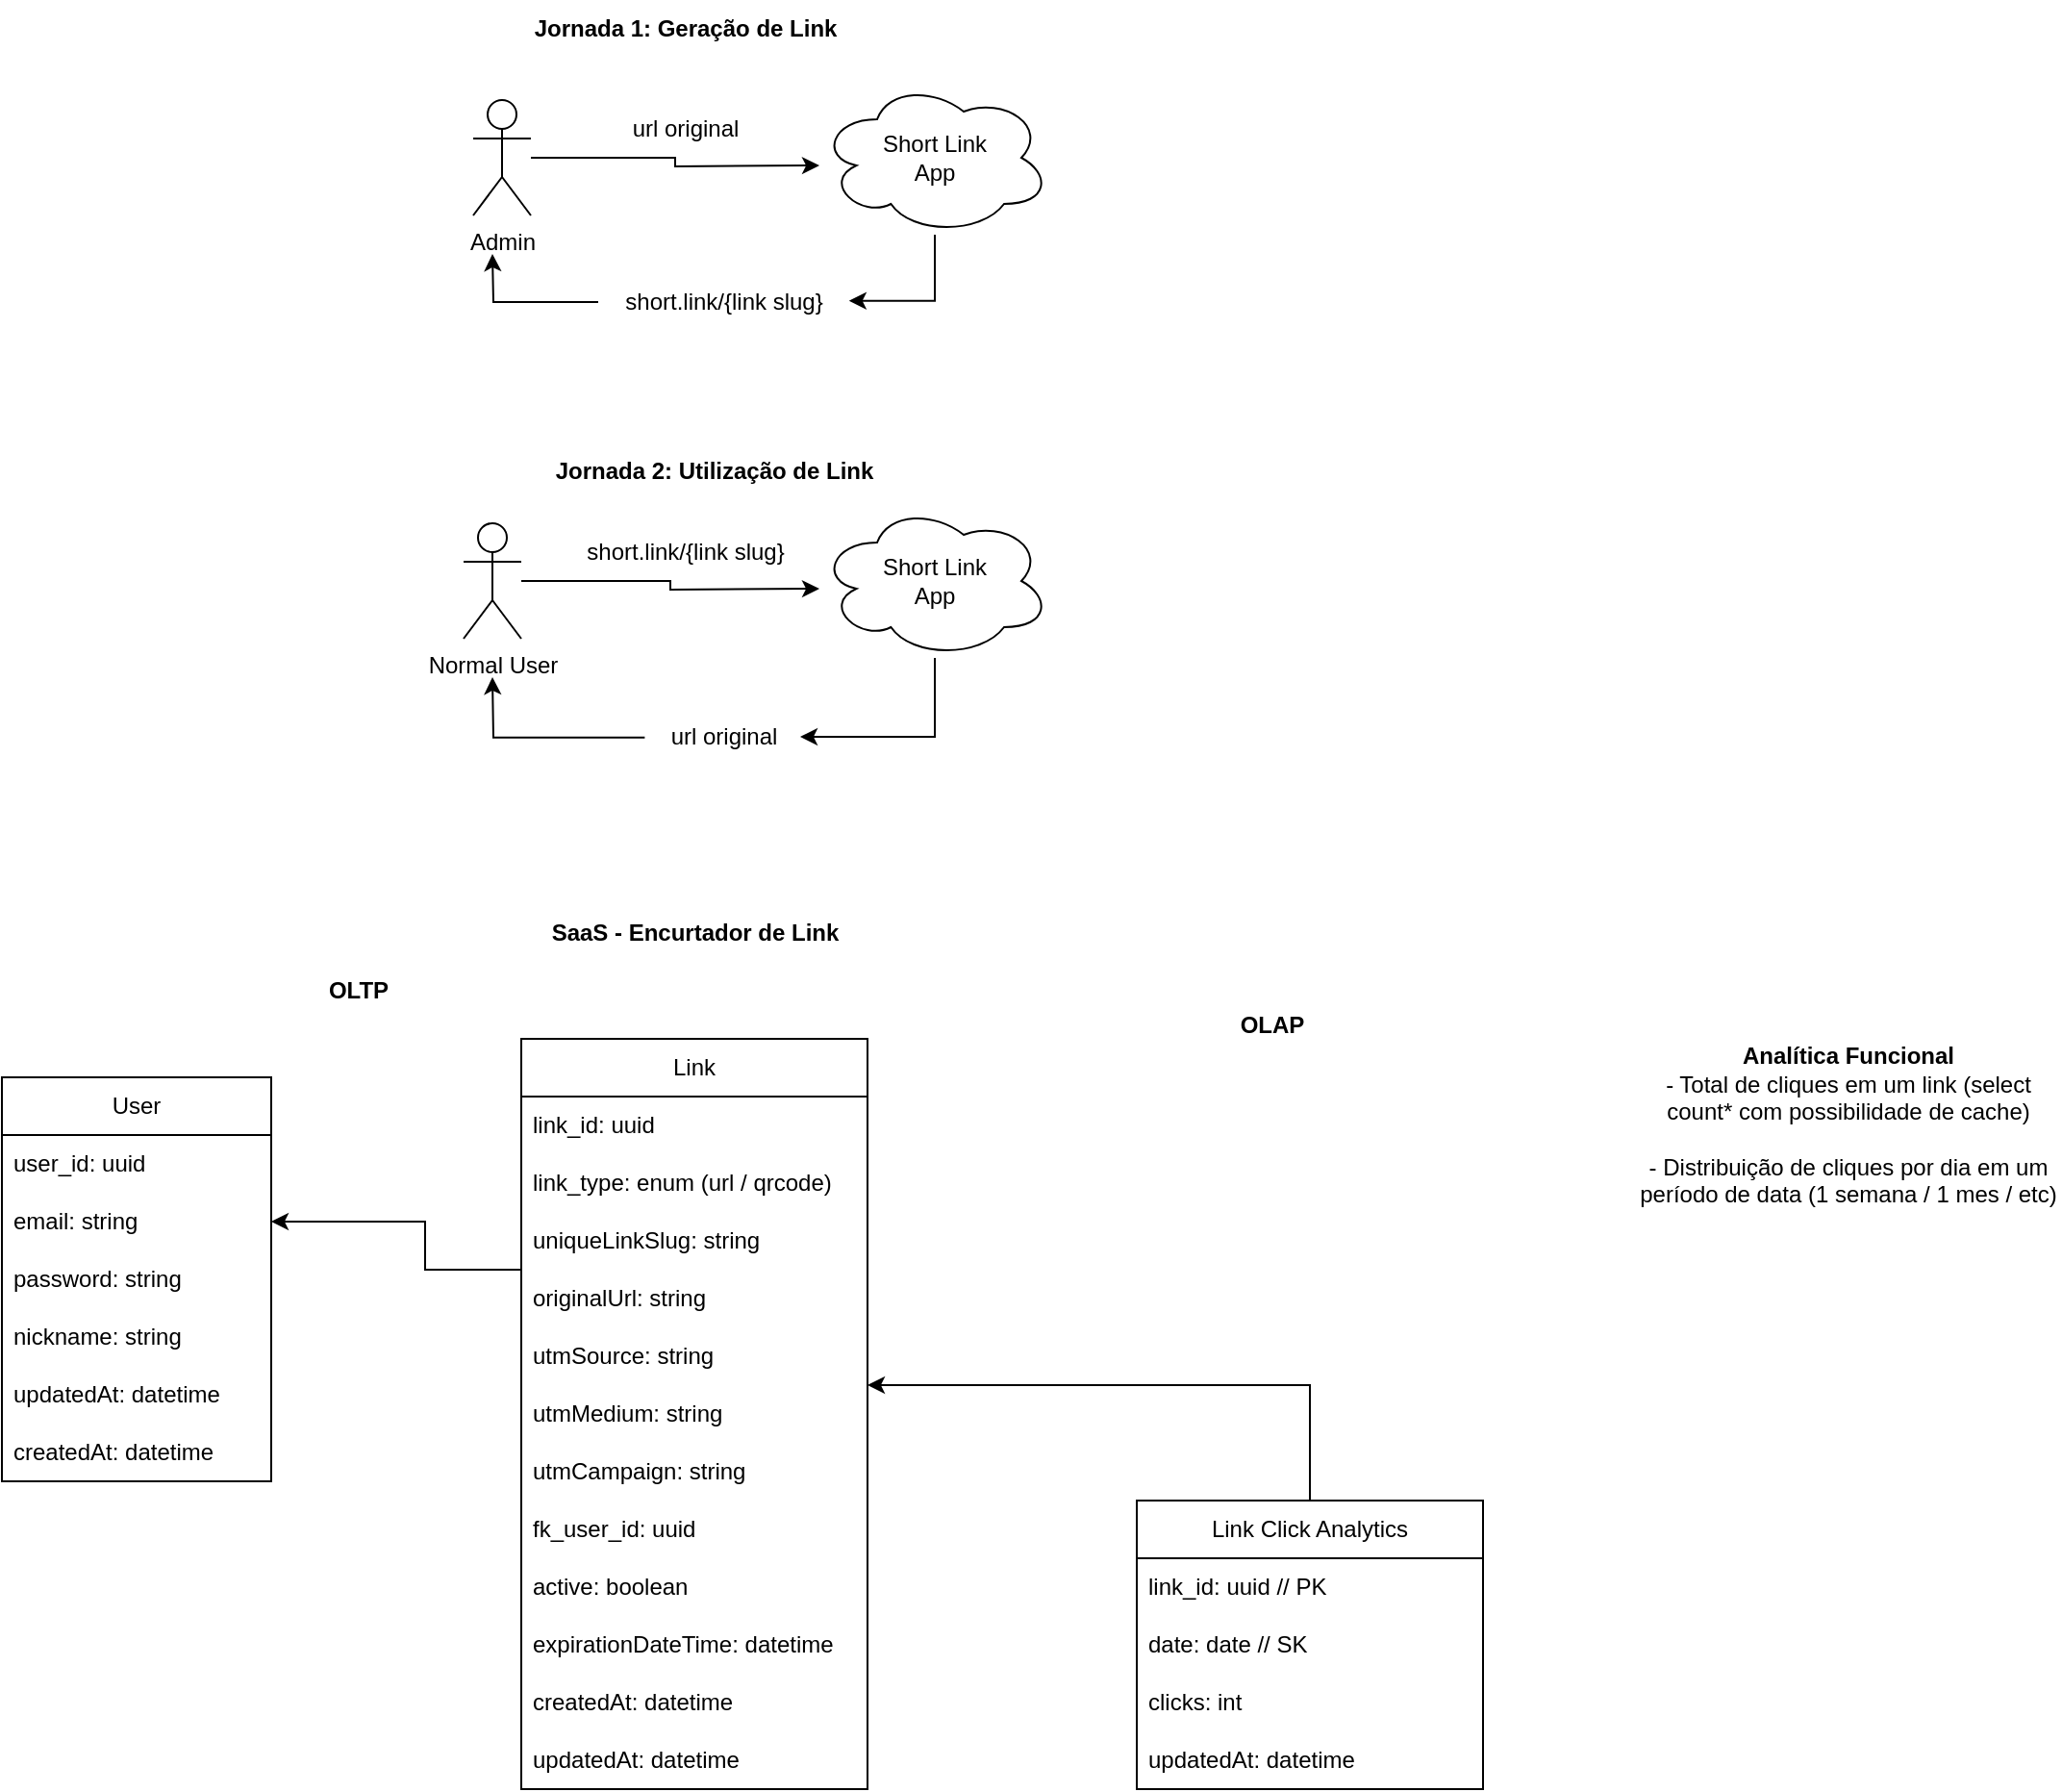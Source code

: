 <mxfile version="27.0.2" pages="3">
  <diagram name="Entities" id="D0Vt3sk_aAV0w3R8rFnb">
    <mxGraphModel dx="710" dy="1457" grid="1" gridSize="10" guides="1" tooltips="1" connect="1" arrows="1" fold="1" page="1" pageScale="1" pageWidth="850" pageHeight="1100" math="0" shadow="0">
      <root>
        <mxCell id="0" />
        <mxCell id="1" parent="0" />
        <mxCell id="RAfrC8C_ng3B-LZDRQAI-1" value="User" style="swimlane;fontStyle=0;childLayout=stackLayout;horizontal=1;startSize=30;horizontalStack=0;resizeParent=1;resizeParentMax=0;resizeLast=0;collapsible=1;marginBottom=0;whiteSpace=wrap;html=1;" parent="1" vertex="1">
          <mxGeometry x="120" y="360" width="140" height="210" as="geometry" />
        </mxCell>
        <mxCell id="RAfrC8C_ng3B-LZDRQAI-2" value="user_id: uuid" style="text;strokeColor=none;fillColor=none;align=left;verticalAlign=middle;spacingLeft=4;spacingRight=4;overflow=hidden;points=[[0,0.5],[1,0.5]];portConstraint=eastwest;rotatable=0;whiteSpace=wrap;html=1;" parent="RAfrC8C_ng3B-LZDRQAI-1" vertex="1">
          <mxGeometry y="30" width="140" height="30" as="geometry" />
        </mxCell>
        <mxCell id="RAfrC8C_ng3B-LZDRQAI-3" value="email: string" style="text;strokeColor=none;fillColor=none;align=left;verticalAlign=middle;spacingLeft=4;spacingRight=4;overflow=hidden;points=[[0,0.5],[1,0.5]];portConstraint=eastwest;rotatable=0;whiteSpace=wrap;html=1;" parent="RAfrC8C_ng3B-LZDRQAI-1" vertex="1">
          <mxGeometry y="60" width="140" height="30" as="geometry" />
        </mxCell>
        <mxCell id="RAfrC8C_ng3B-LZDRQAI-4" value="password: string" style="text;strokeColor=none;fillColor=none;align=left;verticalAlign=middle;spacingLeft=4;spacingRight=4;overflow=hidden;points=[[0,0.5],[1,0.5]];portConstraint=eastwest;rotatable=0;whiteSpace=wrap;html=1;" parent="RAfrC8C_ng3B-LZDRQAI-1" vertex="1">
          <mxGeometry y="90" width="140" height="30" as="geometry" />
        </mxCell>
        <mxCell id="RAfrC8C_ng3B-LZDRQAI-13" value="nickname: string" style="text;strokeColor=none;fillColor=none;align=left;verticalAlign=middle;spacingLeft=4;spacingRight=4;overflow=hidden;points=[[0,0.5],[1,0.5]];portConstraint=eastwest;rotatable=0;whiteSpace=wrap;html=1;" parent="RAfrC8C_ng3B-LZDRQAI-1" vertex="1">
          <mxGeometry y="120" width="140" height="30" as="geometry" />
        </mxCell>
        <mxCell id="RAfrC8C_ng3B-LZDRQAI-44" value="updatedAt: datetime" style="text;strokeColor=none;fillColor=none;align=left;verticalAlign=middle;spacingLeft=4;spacingRight=4;overflow=hidden;points=[[0,0.5],[1,0.5]];portConstraint=eastwest;rotatable=0;whiteSpace=wrap;html=1;" parent="RAfrC8C_ng3B-LZDRQAI-1" vertex="1">
          <mxGeometry y="150" width="140" height="30" as="geometry" />
        </mxCell>
        <mxCell id="RAfrC8C_ng3B-LZDRQAI-43" value="createdAt: datetime" style="text;strokeColor=none;fillColor=none;align=left;verticalAlign=middle;spacingLeft=4;spacingRight=4;overflow=hidden;points=[[0,0.5],[1,0.5]];portConstraint=eastwest;rotatable=0;whiteSpace=wrap;html=1;" parent="RAfrC8C_ng3B-LZDRQAI-1" vertex="1">
          <mxGeometry y="180" width="140" height="30" as="geometry" />
        </mxCell>
        <mxCell id="RAfrC8C_ng3B-LZDRQAI-12" value="SaaS - Encurtador de Link" style="text;html=1;align=center;verticalAlign=middle;resizable=0;points=[];autosize=1;strokeColor=none;fillColor=none;fontStyle=1" parent="1" vertex="1">
          <mxGeometry x="400" y="270" width="160" height="30" as="geometry" />
        </mxCell>
        <mxCell id="RAfrC8C_ng3B-LZDRQAI-37" style="edgeStyle=orthogonalEdgeStyle;rounded=0;orthogonalLoop=1;jettySize=auto;html=1;" parent="1" source="RAfrC8C_ng3B-LZDRQAI-14" target="RAfrC8C_ng3B-LZDRQAI-1" edge="1">
          <mxGeometry relative="1" as="geometry">
            <Array as="points">
              <mxPoint x="340" y="460" />
              <mxPoint x="340" y="435" />
            </Array>
          </mxGeometry>
        </mxCell>
        <mxCell id="RAfrC8C_ng3B-LZDRQAI-14" value="Link" style="swimlane;fontStyle=0;childLayout=stackLayout;horizontal=1;startSize=30;horizontalStack=0;resizeParent=1;resizeParentMax=0;resizeLast=0;collapsible=1;marginBottom=0;whiteSpace=wrap;html=1;" parent="1" vertex="1">
          <mxGeometry x="390" y="340" width="180" height="390" as="geometry" />
        </mxCell>
        <mxCell id="RAfrC8C_ng3B-LZDRQAI-15" value="link_id: uuid" style="text;strokeColor=none;fillColor=none;align=left;verticalAlign=middle;spacingLeft=4;spacingRight=4;overflow=hidden;points=[[0,0.5],[1,0.5]];portConstraint=eastwest;rotatable=0;whiteSpace=wrap;html=1;" parent="RAfrC8C_ng3B-LZDRQAI-14" vertex="1">
          <mxGeometry y="30" width="180" height="30" as="geometry" />
        </mxCell>
        <mxCell id="RAfrC8C_ng3B-LZDRQAI-39" value="link_type: enum (url / qrcode)" style="text;strokeColor=none;fillColor=none;align=left;verticalAlign=middle;spacingLeft=4;spacingRight=4;overflow=hidden;points=[[0,0.5],[1,0.5]];portConstraint=eastwest;rotatable=0;whiteSpace=wrap;html=1;" parent="RAfrC8C_ng3B-LZDRQAI-14" vertex="1">
          <mxGeometry y="60" width="180" height="30" as="geometry" />
        </mxCell>
        <mxCell id="RAfrC8C_ng3B-LZDRQAI-71" value="uniqueLinkSlug: string" style="text;strokeColor=none;fillColor=none;align=left;verticalAlign=middle;spacingLeft=4;spacingRight=4;overflow=hidden;points=[[0,0.5],[1,0.5]];portConstraint=eastwest;rotatable=0;whiteSpace=wrap;html=1;" parent="RAfrC8C_ng3B-LZDRQAI-14" vertex="1">
          <mxGeometry y="90" width="180" height="30" as="geometry" />
        </mxCell>
        <mxCell id="RAfrC8C_ng3B-LZDRQAI-16" value="originalUrl: string" style="text;strokeColor=none;fillColor=none;align=left;verticalAlign=middle;spacingLeft=4;spacingRight=4;overflow=hidden;points=[[0,0.5],[1,0.5]];portConstraint=eastwest;rotatable=0;whiteSpace=wrap;html=1;" parent="RAfrC8C_ng3B-LZDRQAI-14" vertex="1">
          <mxGeometry y="120" width="180" height="30" as="geometry" />
        </mxCell>
        <mxCell id="RAfrC8C_ng3B-LZDRQAI-17" value="utmSource: string" style="text;strokeColor=none;fillColor=none;align=left;verticalAlign=middle;spacingLeft=4;spacingRight=4;overflow=hidden;points=[[0,0.5],[1,0.5]];portConstraint=eastwest;rotatable=0;whiteSpace=wrap;html=1;" parent="RAfrC8C_ng3B-LZDRQAI-14" vertex="1">
          <mxGeometry y="150" width="180" height="30" as="geometry" />
        </mxCell>
        <mxCell id="RAfrC8C_ng3B-LZDRQAI-18" value="utmMedium: string" style="text;strokeColor=none;fillColor=none;align=left;verticalAlign=middle;spacingLeft=4;spacingRight=4;overflow=hidden;points=[[0,0.5],[1,0.5]];portConstraint=eastwest;rotatable=0;whiteSpace=wrap;html=1;" parent="RAfrC8C_ng3B-LZDRQAI-14" vertex="1">
          <mxGeometry y="180" width="180" height="30" as="geometry" />
        </mxCell>
        <mxCell id="RAfrC8C_ng3B-LZDRQAI-26" value="utmCampaign: string" style="text;strokeColor=none;fillColor=none;align=left;verticalAlign=middle;spacingLeft=4;spacingRight=4;overflow=hidden;points=[[0,0.5],[1,0.5]];portConstraint=eastwest;rotatable=0;whiteSpace=wrap;html=1;" parent="RAfrC8C_ng3B-LZDRQAI-14" vertex="1">
          <mxGeometry y="210" width="180" height="30" as="geometry" />
        </mxCell>
        <mxCell id="RAfrC8C_ng3B-LZDRQAI-36" value="fk_user_id: uuid" style="text;strokeColor=none;fillColor=none;align=left;verticalAlign=middle;spacingLeft=4;spacingRight=4;overflow=hidden;points=[[0,0.5],[1,0.5]];portConstraint=eastwest;rotatable=0;whiteSpace=wrap;html=1;" parent="RAfrC8C_ng3B-LZDRQAI-14" vertex="1">
          <mxGeometry y="240" width="180" height="30" as="geometry" />
        </mxCell>
        <mxCell id="RAfrC8C_ng3B-LZDRQAI-38" value="active: boolean" style="text;strokeColor=none;fillColor=none;align=left;verticalAlign=middle;spacingLeft=4;spacingRight=4;overflow=hidden;points=[[0,0.5],[1,0.5]];portConstraint=eastwest;rotatable=0;whiteSpace=wrap;html=1;" parent="RAfrC8C_ng3B-LZDRQAI-14" vertex="1">
          <mxGeometry y="270" width="180" height="30" as="geometry" />
        </mxCell>
        <mxCell id="RAfrC8C_ng3B-LZDRQAI-40" value="expirationDateTime: datetime" style="text;strokeColor=none;fillColor=none;align=left;verticalAlign=middle;spacingLeft=4;spacingRight=4;overflow=hidden;points=[[0,0.5],[1,0.5]];portConstraint=eastwest;rotatable=0;whiteSpace=wrap;html=1;" parent="RAfrC8C_ng3B-LZDRQAI-14" vertex="1">
          <mxGeometry y="300" width="180" height="30" as="geometry" />
        </mxCell>
        <mxCell id="RAfrC8C_ng3B-LZDRQAI-41" value="createdAt: datetime" style="text;strokeColor=none;fillColor=none;align=left;verticalAlign=middle;spacingLeft=4;spacingRight=4;overflow=hidden;points=[[0,0.5],[1,0.5]];portConstraint=eastwest;rotatable=0;whiteSpace=wrap;html=1;" parent="RAfrC8C_ng3B-LZDRQAI-14" vertex="1">
          <mxGeometry y="330" width="180" height="30" as="geometry" />
        </mxCell>
        <mxCell id="RAfrC8C_ng3B-LZDRQAI-42" value="updatedAt: datetime" style="text;strokeColor=none;fillColor=none;align=left;verticalAlign=middle;spacingLeft=4;spacingRight=4;overflow=hidden;points=[[0,0.5],[1,0.5]];portConstraint=eastwest;rotatable=0;whiteSpace=wrap;html=1;" parent="RAfrC8C_ng3B-LZDRQAI-14" vertex="1">
          <mxGeometry y="360" width="180" height="30" as="geometry" />
        </mxCell>
        <mxCell id="RAfrC8C_ng3B-LZDRQAI-19" value="Admin" style="shape=umlActor;verticalLabelPosition=bottom;verticalAlign=top;html=1;outlineConnect=0;" parent="1" vertex="1">
          <mxGeometry x="365" y="-148" width="30" height="60" as="geometry" />
        </mxCell>
        <mxCell id="RAfrC8C_ng3B-LZDRQAI-24" style="edgeStyle=orthogonalEdgeStyle;rounded=0;orthogonalLoop=1;jettySize=auto;html=1;entryX=1.003;entryY=0.479;entryDx=0;entryDy=0;entryPerimeter=0;" parent="1" source="RAfrC8C_ng3B-LZDRQAI-20" target="RAfrC8C_ng3B-LZDRQAI-22" edge="1">
          <mxGeometry relative="1" as="geometry" />
        </mxCell>
        <mxCell id="RAfrC8C_ng3B-LZDRQAI-20" value="Short Link&lt;div&gt;App&lt;/div&gt;" style="ellipse;shape=cloud;whiteSpace=wrap;html=1;" parent="1" vertex="1">
          <mxGeometry x="545" y="-158" width="120" height="80" as="geometry" />
        </mxCell>
        <mxCell id="RAfrC8C_ng3B-LZDRQAI-21" style="edgeStyle=orthogonalEdgeStyle;rounded=0;orthogonalLoop=1;jettySize=auto;html=1;" parent="1" source="RAfrC8C_ng3B-LZDRQAI-19" edge="1">
          <mxGeometry relative="1" as="geometry">
            <mxPoint x="545" y="-114" as="targetPoint" />
          </mxGeometry>
        </mxCell>
        <mxCell id="RAfrC8C_ng3B-LZDRQAI-25" style="edgeStyle=orthogonalEdgeStyle;rounded=0;orthogonalLoop=1;jettySize=auto;html=1;" parent="1" source="RAfrC8C_ng3B-LZDRQAI-22" edge="1">
          <mxGeometry relative="1" as="geometry">
            <mxPoint x="375" y="-68" as="targetPoint" />
          </mxGeometry>
        </mxCell>
        <mxCell id="RAfrC8C_ng3B-LZDRQAI-22" value="short.link/{link slug}" style="text;html=1;align=center;verticalAlign=middle;resizable=0;points=[];autosize=1;strokeColor=none;fillColor=none;" parent="1" vertex="1">
          <mxGeometry x="430" y="-58" width="130" height="30" as="geometry" />
        </mxCell>
        <mxCell id="RAfrC8C_ng3B-LZDRQAI-23" value="url original" style="text;html=1;align=center;verticalAlign=middle;resizable=0;points=[];autosize=1;strokeColor=none;fillColor=none;" parent="1" vertex="1">
          <mxGeometry x="435" y="-148" width="80" height="30" as="geometry" />
        </mxCell>
        <mxCell id="RAfrC8C_ng3B-LZDRQAI-45" value="&lt;b&gt;Jornada 1: Geração de Link&lt;/b&gt;" style="text;html=1;align=center;verticalAlign=middle;resizable=0;points=[];autosize=1;strokeColor=none;fillColor=none;" parent="1" vertex="1">
          <mxGeometry x="385" y="-200" width="180" height="30" as="geometry" />
        </mxCell>
        <mxCell id="RAfrC8C_ng3B-LZDRQAI-46" value="Normal User" style="shape=umlActor;verticalLabelPosition=bottom;verticalAlign=top;html=1;outlineConnect=0;" parent="1" vertex="1">
          <mxGeometry x="360" y="72" width="30" height="60" as="geometry" />
        </mxCell>
        <mxCell id="RAfrC8C_ng3B-LZDRQAI-47" style="edgeStyle=orthogonalEdgeStyle;rounded=0;orthogonalLoop=1;jettySize=auto;html=1;" parent="1" source="RAfrC8C_ng3B-LZDRQAI-48" target="RAfrC8C_ng3B-LZDRQAI-51" edge="1">
          <mxGeometry relative="1" as="geometry">
            <mxPoint x="580.51" y="176.37" as="targetPoint" />
            <Array as="points">
              <mxPoint x="605" y="183" />
            </Array>
          </mxGeometry>
        </mxCell>
        <mxCell id="RAfrC8C_ng3B-LZDRQAI-48" value="Short Link&lt;div&gt;App&lt;/div&gt;" style="ellipse;shape=cloud;whiteSpace=wrap;html=1;" parent="1" vertex="1">
          <mxGeometry x="545" y="62" width="120" height="80" as="geometry" />
        </mxCell>
        <mxCell id="RAfrC8C_ng3B-LZDRQAI-49" style="edgeStyle=orthogonalEdgeStyle;rounded=0;orthogonalLoop=1;jettySize=auto;html=1;" parent="1" source="RAfrC8C_ng3B-LZDRQAI-46" edge="1">
          <mxGeometry relative="1" as="geometry">
            <mxPoint x="545" y="106" as="targetPoint" />
          </mxGeometry>
        </mxCell>
        <mxCell id="RAfrC8C_ng3B-LZDRQAI-50" style="edgeStyle=orthogonalEdgeStyle;rounded=0;orthogonalLoop=1;jettySize=auto;html=1;exitX=-0.01;exitY=0.514;exitDx=0;exitDy=0;exitPerimeter=0;" parent="1" source="RAfrC8C_ng3B-LZDRQAI-51" edge="1">
          <mxGeometry relative="1" as="geometry">
            <mxPoint x="375" y="152" as="targetPoint" />
            <mxPoint x="410" y="177" as="sourcePoint" />
          </mxGeometry>
        </mxCell>
        <mxCell id="RAfrC8C_ng3B-LZDRQAI-51" value="url original" style="text;html=1;align=center;verticalAlign=middle;resizable=0;points=[];autosize=1;strokeColor=none;fillColor=none;" parent="1" vertex="1">
          <mxGeometry x="455" y="168" width="80" height="30" as="geometry" />
        </mxCell>
        <mxCell id="RAfrC8C_ng3B-LZDRQAI-52" value="short.link/{link slug}" style="text;html=1;align=center;verticalAlign=middle;resizable=0;points=[];autosize=1;strokeColor=none;fillColor=none;" parent="1" vertex="1">
          <mxGeometry x="410" y="72" width="130" height="30" as="geometry" />
        </mxCell>
        <mxCell id="RAfrC8C_ng3B-LZDRQAI-53" value="&lt;b&gt;Jornada 2: Utilização de Link&lt;/b&gt;" style="text;html=1;align=center;verticalAlign=middle;resizable=0;points=[];autosize=1;strokeColor=none;fillColor=none;" parent="1" vertex="1">
          <mxGeometry x="395" y="30" width="190" height="30" as="geometry" />
        </mxCell>
        <mxCell id="RAfrC8C_ng3B-LZDRQAI-68" style="edgeStyle=orthogonalEdgeStyle;rounded=0;orthogonalLoop=1;jettySize=auto;html=1;" parent="1" source="N40viknJUOmyD-vMxpNI-1" target="RAfrC8C_ng3B-LZDRQAI-14" edge="1">
          <mxGeometry relative="1" as="geometry">
            <Array as="points">
              <mxPoint x="800" y="520" />
            </Array>
            <mxPoint x="760" y="440.0" as="sourcePoint" />
          </mxGeometry>
        </mxCell>
        <mxCell id="RAfrC8C_ng3B-LZDRQAI-69" value="&lt;b&gt;Analítica Funcional&lt;/b&gt;&lt;div&gt;- Total de cliques em um link (select count* com possibilidade de cache)&lt;/div&gt;&lt;div&gt;&lt;br&gt;&lt;/div&gt;&lt;div&gt;- Distribuição de cliques por dia em um período de data (1 semana / 1 mes / etc)&lt;/div&gt;" style="text;strokeColor=none;align=center;fillColor=none;html=1;verticalAlign=middle;whiteSpace=wrap;rounded=0;" parent="1" vertex="1">
          <mxGeometry x="970" y="340" width="220" height="90" as="geometry" />
        </mxCell>
        <mxCell id="21j04_QskVd_dJloM7PG-1" value="&lt;b&gt;OLTP&lt;/b&gt;" style="text;html=1;align=center;verticalAlign=middle;resizable=0;points=[];autosize=1;strokeColor=none;fillColor=none;" parent="1" vertex="1">
          <mxGeometry x="280" y="300" width="50" height="30" as="geometry" />
        </mxCell>
        <mxCell id="0QhKgoWcRtJzCcm-gqp1-1" value="OLAP" style="text;html=1;align=center;verticalAlign=middle;resizable=0;points=[];autosize=1;strokeColor=none;fillColor=none;fontStyle=1" parent="1" vertex="1">
          <mxGeometry x="750" y="318" width="60" height="30" as="geometry" />
        </mxCell>
        <mxCell id="N40viknJUOmyD-vMxpNI-1" value="Link Click Analytics" style="swimlane;fontStyle=0;childLayout=stackLayout;horizontal=1;startSize=30;horizontalStack=0;resizeParent=1;resizeParentMax=0;resizeLast=0;collapsible=1;marginBottom=0;whiteSpace=wrap;html=1;" parent="1" vertex="1">
          <mxGeometry x="710" y="580" width="180" height="150" as="geometry" />
        </mxCell>
        <mxCell id="N40viknJUOmyD-vMxpNI-2" value="link_id: uuid // PK" style="text;strokeColor=none;fillColor=none;align=left;verticalAlign=middle;spacingLeft=4;spacingRight=4;overflow=hidden;points=[[0,0.5],[1,0.5]];portConstraint=eastwest;rotatable=0;whiteSpace=wrap;html=1;" parent="N40viknJUOmyD-vMxpNI-1" vertex="1">
          <mxGeometry y="30" width="180" height="30" as="geometry" />
        </mxCell>
        <mxCell id="N40viknJUOmyD-vMxpNI-3" value="date: date // SK" style="text;strokeColor=none;fillColor=none;align=left;verticalAlign=middle;spacingLeft=4;spacingRight=4;overflow=hidden;points=[[0,0.5],[1,0.5]];portConstraint=eastwest;rotatable=0;whiteSpace=wrap;html=1;" parent="N40viknJUOmyD-vMxpNI-1" vertex="1">
          <mxGeometry y="60" width="180" height="30" as="geometry" />
        </mxCell>
        <mxCell id="N40viknJUOmyD-vMxpNI-4" value="clicks: int" style="text;strokeColor=none;fillColor=none;align=left;verticalAlign=middle;spacingLeft=4;spacingRight=4;overflow=hidden;points=[[0,0.5],[1,0.5]];portConstraint=eastwest;rotatable=0;whiteSpace=wrap;html=1;" parent="N40viknJUOmyD-vMxpNI-1" vertex="1">
          <mxGeometry y="90" width="180" height="30" as="geometry" />
        </mxCell>
        <mxCell id="N40viknJUOmyD-vMxpNI-5" value="updatedAt: datetime" style="text;strokeColor=none;fillColor=none;align=left;verticalAlign=middle;spacingLeft=4;spacingRight=4;overflow=hidden;points=[[0,0.5],[1,0.5]];portConstraint=eastwest;rotatable=0;whiteSpace=wrap;html=1;" parent="N40viknJUOmyD-vMxpNI-1" vertex="1">
          <mxGeometry y="120" width="180" height="30" as="geometry" />
        </mxCell>
      </root>
    </mxGraphModel>
  </diagram>
  <diagram id="RdqyUMrz5SGAAePA0t1W" name="AWS">
    <mxGraphModel dx="1702" dy="429" grid="1" gridSize="10" guides="1" tooltips="1" connect="1" arrows="1" fold="1" page="1" pageScale="1" pageWidth="850" pageHeight="1100" math="0" shadow="0">
      <root>
        <mxCell id="0" />
        <mxCell id="1" parent="0" />
        <mxCell id="fyAHRvlndzVkZ6DGR3sf-1" value="Aplicação é Heavy Write ou Heavy Read?&lt;div&gt;&lt;b&gt;R: Heavy Read&lt;/b&gt;&lt;/div&gt;" style="text;html=1;align=left;verticalAlign=middle;resizable=0;points=[];autosize=1;strokeColor=none;fillColor=none;" parent="1" vertex="1">
          <mxGeometry x="260" y="80" width="250" height="40" as="geometry" />
        </mxCell>
        <mxCell id="w0QH7csucHk5M4Zi2Mu2-1" value="Padrão de acesso é regular ou esporádico?&lt;div&gt;&lt;b&gt;R: Esporádico&lt;/b&gt;&lt;/div&gt;" style="text;html=1;align=left;verticalAlign=middle;resizable=0;points=[];autosize=1;strokeColor=none;fillColor=none;" parent="1" vertex="1">
          <mxGeometry x="260" y="130" width="260" height="40" as="geometry" />
        </mxCell>
        <mxCell id="w0QH7csucHk5M4Zi2Mu2-2" value="&lt;b&gt;Serverless com Java&lt;/b&gt;&lt;div&gt;Riscos:&lt;/div&gt;&lt;div&gt;Cold Start 3s&lt;/div&gt;&lt;div&gt;&lt;br&gt;&lt;/div&gt;&lt;div&gt;Alternativa é usar a compilação nativa Java para ter um baixo cold start (Quarkus?)&lt;/div&gt;&lt;div&gt;&lt;br&gt;&lt;/div&gt;&lt;div&gt;&lt;b&gt;R: Spring Boot&lt;/b&gt;&lt;/div&gt;" style="text;html=1;align=left;verticalAlign=middle;resizable=0;points=[];autosize=1;strokeColor=none;fillColor=none;" parent="1" vertex="1">
          <mxGeometry x="260" y="180" width="470" height="110" as="geometry" />
        </mxCell>
        <mxCell id="w0QH7csucHk5M4Zi2Mu2-3" value="JIT - Just in Time - jar" style="text;html=1;align=center;verticalAlign=middle;resizable=0;points=[];autosize=1;strokeColor=none;fillColor=none;" parent="1" vertex="1">
          <mxGeometry x="650" y="120" width="140" height="30" as="geometry" />
        </mxCell>
        <mxCell id="w0QH7csucHk5M4Zi2Mu2-4" value="AOT - Ahead of Time - binary" style="text;html=1;align=center;verticalAlign=middle;resizable=0;points=[];autosize=1;strokeColor=none;fillColor=none;" parent="1" vertex="1">
          <mxGeometry x="650" y="100" width="180" height="30" as="geometry" />
        </mxCell>
        <mxCell id="B1MqV0CUyJIwODg_lmA0-1" value="AWS Cloud" style="points=[[0,0],[0.25,0],[0.5,0],[0.75,0],[1,0],[1,0.25],[1,0.5],[1,0.75],[1,1],[0.75,1],[0.5,1],[0.25,1],[0,1],[0,0.75],[0,0.5],[0,0.25]];outlineConnect=0;gradientColor=none;html=1;whiteSpace=wrap;fontSize=12;fontStyle=0;container=1;pointerEvents=0;collapsible=0;recursiveResize=0;shape=mxgraph.aws4.group;grIcon=mxgraph.aws4.group_aws_cloud_alt;strokeColor=#232F3E;fillColor=none;verticalAlign=top;align=left;spacingLeft=30;fontColor=#232F3E;dashed=0;" parent="1" vertex="1">
          <mxGeometry x="290" y="510" width="430" height="210" as="geometry" />
        </mxCell>
        <mxCell id="fgoSJXm0CHwgWiHtCVO9-2" style="edgeStyle=orthogonalEdgeStyle;rounded=0;orthogonalLoop=1;jettySize=auto;html=1;" parent="B1MqV0CUyJIwODg_lmA0-1" source="B1MqV0CUyJIwODg_lmA0-2" target="B1MqV0CUyJIwODg_lmA0-3" edge="1">
          <mxGeometry relative="1" as="geometry" />
        </mxCell>
        <mxCell id="B1MqV0CUyJIwODg_lmA0-2" value="api-gateway" style="sketch=0;points=[[0,0,0],[0.25,0,0],[0.5,0,0],[0.75,0,0],[1,0,0],[0,1,0],[0.25,1,0],[0.5,1,0],[0.75,1,0],[1,1,0],[0,0.25,0],[0,0.5,0],[0,0.75,0],[1,0.25,0],[1,0.5,0],[1,0.75,0]];outlineConnect=0;fontColor=#232F3E;fillColor=#8C4FFF;strokeColor=#ffffff;dashed=0;verticalLabelPosition=bottom;verticalAlign=top;align=center;html=1;fontSize=12;fontStyle=0;aspect=fixed;shape=mxgraph.aws4.resourceIcon;resIcon=mxgraph.aws4.api_gateway;" parent="B1MqV0CUyJIwODg_lmA0-1" vertex="1">
          <mxGeometry x="60" y="85.5" width="49" height="49" as="geometry" />
        </mxCell>
        <mxCell id="fgoSJXm0CHwgWiHtCVO9-3" style="edgeStyle=orthogonalEdgeStyle;rounded=0;orthogonalLoop=1;jettySize=auto;html=1;" parent="B1MqV0CUyJIwODg_lmA0-1" source="B1MqV0CUyJIwODg_lmA0-3" target="fgoSJXm0CHwgWiHtCVO9-1" edge="1">
          <mxGeometry relative="1" as="geometry" />
        </mxCell>
        <mxCell id="fgoSJXm0CHwgWiHtCVO9-1" value="dynamodb" style="sketch=0;points=[[0,0,0],[0.25,0,0],[0.5,0,0],[0.75,0,0],[1,0,0],[0,1,0],[0.25,1,0],[0.5,1,0],[0.75,1,0],[1,1,0],[0,0.25,0],[0,0.5,0],[0,0.75,0],[1,0.25,0],[1,0.5,0],[1,0.75,0]];outlineConnect=0;fontColor=#232F3E;fillColor=#C925D1;strokeColor=#ffffff;dashed=0;verticalLabelPosition=bottom;verticalAlign=top;align=center;html=1;fontSize=12;fontStyle=0;aspect=fixed;shape=mxgraph.aws4.resourceIcon;resIcon=mxgraph.aws4.dynamodb;" parent="B1MqV0CUyJIwODg_lmA0-1" vertex="1">
          <mxGeometry x="340" y="85.5" width="49" height="49" as="geometry" />
        </mxCell>
        <mxCell id="cLAwzua1woxsc30bf1XO-2" value="Scan" style="text;html=1;align=center;verticalAlign=middle;resizable=0;points=[];autosize=1;strokeColor=none;fillColor=none;" parent="B1MqV0CUyJIwODg_lmA0-1" vertex="1">
          <mxGeometry x="339" y="55.5" width="50" height="30" as="geometry" />
        </mxCell>
        <mxCell id="B1MqV0CUyJIwODg_lmA0-3" value="&lt;span style=&quot;background-color: light-dark(#ffffff, var(--ge-dark-color, #121212));&quot;&gt;app-lambda&lt;/span&gt;" style="sketch=0;points=[[0,0,0],[0.25,0,0],[0.5,0,0],[0.75,0,0],[1,0,0],[0,1,0],[0.25,1,0],[0.5,1,0],[0.75,1,0],[1,1,0],[0,0.25,0],[0,0.5,0],[0,0.75,0],[1,0.25,0],[1,0.5,0],[1,0.75,0]];outlineConnect=0;fontColor=#232F3E;fillColor=#ED7100;strokeColor=#ffffff;dashed=0;verticalLabelPosition=bottom;verticalAlign=top;align=center;html=1;fontSize=12;fontStyle=0;aspect=fixed;shape=mxgraph.aws4.resourceIcon;resIcon=mxgraph.aws4.lambda;" parent="B1MqV0CUyJIwODg_lmA0-1" vertex="1">
          <mxGeometry x="200" y="85.5" width="49" height="49" as="geometry" />
        </mxCell>
        <mxCell id="fgoSJXm0CHwgWiHtCVO9-6" style="edgeStyle=orthogonalEdgeStyle;rounded=0;orthogonalLoop=1;jettySize=auto;html=1;" parent="1" source="fgoSJXm0CHwgWiHtCVO9-5" target="B1MqV0CUyJIwODg_lmA0-2" edge="1">
          <mxGeometry relative="1" as="geometry">
            <Array as="points">
              <mxPoint x="170" y="560" />
              <mxPoint x="170" y="610" />
            </Array>
          </mxGeometry>
        </mxCell>
        <mxCell id="fgoSJXm0CHwgWiHtCVO9-7" value="1. Encurtar URL" style="edgeLabel;html=1;align=center;verticalAlign=middle;resizable=0;points=[];" parent="fgoSJXm0CHwgWiHtCVO9-6" vertex="1" connectable="0">
          <mxGeometry x="-0.728" y="1" relative="1" as="geometry">
            <mxPoint x="15" y="1" as="offset" />
          </mxGeometry>
        </mxCell>
        <mxCell id="fgoSJXm0CHwgWiHtCVO9-5" value="authenticated-users" style="sketch=0;pointerEvents=1;shadow=0;dashed=0;html=1;strokeColor=none;fillColor=#505050;labelPosition=center;verticalLabelPosition=bottom;verticalAlign=top;outlineConnect=0;align=center;shape=mxgraph.office.users.credentials;" parent="1" vertex="1">
          <mxGeometry x="-10" y="540" width="40" height="40" as="geometry" />
        </mxCell>
        <mxCell id="fgoSJXm0CHwgWiHtCVO9-9" style="edgeStyle=orthogonalEdgeStyle;rounded=0;orthogonalLoop=1;jettySize=auto;html=1;" parent="1" source="fgoSJXm0CHwgWiHtCVO9-8" target="B1MqV0CUyJIwODg_lmA0-2" edge="1">
          <mxGeometry relative="1" as="geometry">
            <Array as="points">
              <mxPoint x="170" y="665" />
              <mxPoint x="170" y="630" />
            </Array>
          </mxGeometry>
        </mxCell>
        <mxCell id="fgoSJXm0CHwgWiHtCVO9-10" value="2. Redirect to Url" style="edgeLabel;html=1;align=center;verticalAlign=middle;resizable=0;points=[];" parent="fgoSJXm0CHwgWiHtCVO9-9" vertex="1" connectable="0">
          <mxGeometry x="-0.824" relative="1" as="geometry">
            <mxPoint x="34" as="offset" />
          </mxGeometry>
        </mxCell>
        <mxCell id="fgoSJXm0CHwgWiHtCVO9-8" value="public-users" style="sketch=0;outlineConnect=0;fontColor=#232F3E;gradientColor=none;fillColor=#232F3D;strokeColor=none;dashed=0;verticalLabelPosition=bottom;verticalAlign=top;align=center;html=1;fontSize=12;fontStyle=0;aspect=fixed;pointerEvents=1;shape=mxgraph.aws4.users;" parent="1" vertex="1">
          <mxGeometry x="-15" y="640" width="50" height="50" as="geometry" />
        </mxCell>
        <mxCell id="b5Bjot4Aikb2zV8GFUBS-2" value="CDC - Change Data Capture" style="text;html=1;align=center;verticalAlign=middle;resizable=0;points=[];autosize=1;strokeColor=none;fillColor=none;fontStyle=1" parent="1" vertex="1">
          <mxGeometry x="920" y="600" width="180" height="30" as="geometry" />
        </mxCell>
        <mxCell id="b5Bjot4Aikb2zV8GFUBS-4" value="DynamoDB Streams" style="text;html=1;align=center;verticalAlign=middle;resizable=0;points=[];autosize=1;strokeColor=none;fillColor=none;fontStyle=1" parent="1" vertex="1">
          <mxGeometry x="920" y="630" width="130" height="30" as="geometry" />
        </mxCell>
        <mxCell id="yDzJGfD6Jv7HdBDMuyEz-1" value="GSI - Global Secondary Index" style="text;html=1;align=center;verticalAlign=middle;resizable=0;points=[];autosize=1;strokeColor=none;fillColor=none;" parent="1" vertex="1">
          <mxGeometry x="560" y="420" width="180" height="30" as="geometry" />
        </mxCell>
        <mxCell id="LKJk7ygHE4kwmv-61jtM-22" style="edgeStyle=orthogonalEdgeStyle;rounded=0;orthogonalLoop=1;jettySize=auto;html=1;" parent="1" source="LKJk7ygHE4kwmv-61jtM-1" target="LKJk7ygHE4kwmv-61jtM-21" edge="1">
          <mxGeometry relative="1" as="geometry">
            <Array as="points">
              <mxPoint x="1130" y="383" />
              <mxPoint x="1130" y="383" />
            </Array>
          </mxGeometry>
        </mxCell>
        <mxCell id="LKJk7ygHE4kwmv-61jtM-1" value="tb_users" style="swimlane;fontStyle=0;childLayout=stackLayout;horizontal=1;startSize=30;horizontalStack=0;resizeParent=1;resizeParentMax=0;resizeLast=0;collapsible=1;marginBottom=0;whiteSpace=wrap;html=1;" parent="1" vertex="1">
          <mxGeometry x="980" y="370" width="140" height="210" as="geometry" />
        </mxCell>
        <mxCell id="LKJk7ygHE4kwmv-61jtM-2" value="user_id: uuid - &lt;b&gt;PK&lt;/b&gt;" style="text;strokeColor=none;fillColor=none;align=left;verticalAlign=middle;spacingLeft=4;spacingRight=4;overflow=hidden;points=[[0,0.5],[1,0.5]];portConstraint=eastwest;rotatable=0;whiteSpace=wrap;html=1;" parent="LKJk7ygHE4kwmv-61jtM-1" vertex="1">
          <mxGeometry y="30" width="140" height="30" as="geometry" />
        </mxCell>
        <mxCell id="LKJk7ygHE4kwmv-61jtM-3" value="email: string" style="text;strokeColor=none;fillColor=none;align=left;verticalAlign=middle;spacingLeft=4;spacingRight=4;overflow=hidden;points=[[0,0.5],[1,0.5]];portConstraint=eastwest;rotatable=0;whiteSpace=wrap;html=1;" parent="LKJk7ygHE4kwmv-61jtM-1" vertex="1">
          <mxGeometry y="60" width="140" height="30" as="geometry" />
        </mxCell>
        <mxCell id="LKJk7ygHE4kwmv-61jtM-4" value="password: string" style="text;strokeColor=none;fillColor=none;align=left;verticalAlign=middle;spacingLeft=4;spacingRight=4;overflow=hidden;points=[[0,0.5],[1,0.5]];portConstraint=eastwest;rotatable=0;whiteSpace=wrap;html=1;" parent="LKJk7ygHE4kwmv-61jtM-1" vertex="1">
          <mxGeometry y="90" width="140" height="30" as="geometry" />
        </mxCell>
        <mxCell id="LKJk7ygHE4kwmv-61jtM-5" value="nickname: string" style="text;strokeColor=none;fillColor=none;align=left;verticalAlign=middle;spacingLeft=4;spacingRight=4;overflow=hidden;points=[[0,0.5],[1,0.5]];portConstraint=eastwest;rotatable=0;whiteSpace=wrap;html=1;" parent="LKJk7ygHE4kwmv-61jtM-1" vertex="1">
          <mxGeometry y="120" width="140" height="30" as="geometry" />
        </mxCell>
        <mxCell id="LKJk7ygHE4kwmv-61jtM-6" value="updatedAt: datetime" style="text;strokeColor=none;fillColor=none;align=left;verticalAlign=middle;spacingLeft=4;spacingRight=4;overflow=hidden;points=[[0,0.5],[1,0.5]];portConstraint=eastwest;rotatable=0;whiteSpace=wrap;html=1;" parent="LKJk7ygHE4kwmv-61jtM-1" vertex="1">
          <mxGeometry y="150" width="140" height="30" as="geometry" />
        </mxCell>
        <mxCell id="LKJk7ygHE4kwmv-61jtM-7" value="createdAt: datetime" style="text;strokeColor=none;fillColor=none;align=left;verticalAlign=middle;spacingLeft=4;spacingRight=4;overflow=hidden;points=[[0,0.5],[1,0.5]];portConstraint=eastwest;rotatable=0;whiteSpace=wrap;html=1;" parent="LKJk7ygHE4kwmv-61jtM-1" vertex="1">
          <mxGeometry y="180" width="140" height="30" as="geometry" />
        </mxCell>
        <mxCell id="LKJk7ygHE4kwmv-61jtM-9" style="edgeStyle=orthogonalEdgeStyle;rounded=0;orthogonalLoop=1;jettySize=auto;html=1;" parent="1" source="LKJk7ygHE4kwmv-61jtM-8" target="LKJk7ygHE4kwmv-61jtM-2" edge="1">
          <mxGeometry relative="1" as="geometry" />
        </mxCell>
        <mxCell id="LKJk7ygHE4kwmv-61jtM-8" value="Query - PK" style="text;html=1;align=center;verticalAlign=middle;resizable=0;points=[];autosize=1;strokeColor=none;fillColor=none;" parent="1" vertex="1">
          <mxGeometry x="830" y="450" width="80" height="30" as="geometry" />
        </mxCell>
        <mxCell id="LKJk7ygHE4kwmv-61jtM-10" value="gsi_index_email_users" style="swimlane;fontStyle=0;childLayout=stackLayout;horizontal=1;startSize=30;horizontalStack=0;resizeParent=1;resizeParentMax=0;resizeLast=0;collapsible=1;marginBottom=0;whiteSpace=wrap;html=1;" parent="1" vertex="1">
          <mxGeometry x="1250" y="370" width="160" height="120" as="geometry" />
        </mxCell>
        <mxCell id="LKJk7ygHE4kwmv-61jtM-12" value="email: string -&amp;nbsp;&lt;b&gt;PK&lt;/b&gt;" style="text;strokeColor=none;fillColor=none;align=left;verticalAlign=middle;spacingLeft=4;spacingRight=4;overflow=hidden;points=[[0,0.5],[1,0.5]];portConstraint=eastwest;rotatable=0;whiteSpace=wrap;html=1;" parent="LKJk7ygHE4kwmv-61jtM-10" vertex="1">
          <mxGeometry y="30" width="160" height="30" as="geometry" />
        </mxCell>
        <mxCell id="LKJk7ygHE4kwmv-61jtM-11" value="user_id: uuid&amp;nbsp;" style="text;strokeColor=none;fillColor=none;align=left;verticalAlign=middle;spacingLeft=4;spacingRight=4;overflow=hidden;points=[[0,0.5],[1,0.5]];portConstraint=eastwest;rotatable=0;whiteSpace=wrap;html=1;" parent="LKJk7ygHE4kwmv-61jtM-10" vertex="1">
          <mxGeometry y="60" width="160" height="30" as="geometry" />
        </mxCell>
        <mxCell id="oHvfpkDVR7KJHKoQpYAr-2" value="password: string" style="text;strokeColor=none;fillColor=none;align=left;verticalAlign=middle;spacingLeft=4;spacingRight=4;overflow=hidden;points=[[0,0.5],[1,0.5]];portConstraint=eastwest;rotatable=0;whiteSpace=wrap;html=1;" parent="LKJk7ygHE4kwmv-61jtM-10" vertex="1">
          <mxGeometry y="90" width="160" height="30" as="geometry" />
        </mxCell>
        <mxCell id="LKJk7ygHE4kwmv-61jtM-19" style="edgeStyle=orthogonalEdgeStyle;rounded=0;orthogonalLoop=1;jettySize=auto;html=1;" parent="1" source="LKJk7ygHE4kwmv-61jtM-18" target="LKJk7ygHE4kwmv-61jtM-12" edge="1">
          <mxGeometry relative="1" as="geometry">
            <Array as="points">
              <mxPoint x="1210" y="655" />
              <mxPoint x="1210" y="415" />
            </Array>
          </mxGeometry>
        </mxCell>
        <mxCell id="LKJk7ygHE4kwmv-61jtM-18" value="Query - PK" style="text;html=1;align=center;verticalAlign=middle;resizable=0;points=[];autosize=1;strokeColor=none;fillColor=none;" parent="1" vertex="1">
          <mxGeometry x="1070" y="640" width="80" height="30" as="geometry" />
        </mxCell>
        <mxCell id="LKJk7ygHE4kwmv-61jtM-20" value="Projections" style="text;html=1;align=center;verticalAlign=middle;resizable=0;points=[];autosize=1;strokeColor=none;fillColor=none;" parent="1" vertex="1">
          <mxGeometry x="1120" y="420" width="80" height="30" as="geometry" />
        </mxCell>
        <mxCell id="LKJk7ygHE4kwmv-61jtM-23" style="edgeStyle=orthogonalEdgeStyle;rounded=0;orthogonalLoop=1;jettySize=auto;html=1;" parent="1" source="LKJk7ygHE4kwmv-61jtM-21" target="LKJk7ygHE4kwmv-61jtM-10" edge="1">
          <mxGeometry relative="1" as="geometry">
            <Array as="points">
              <mxPoint x="1240" y="383" />
              <mxPoint x="1240" y="383" />
            </Array>
          </mxGeometry>
        </mxCell>
        <mxCell id="LKJk7ygHE4kwmv-61jtM-21" value="sync" style="text;html=1;align=center;verticalAlign=middle;resizable=0;points=[];autosize=1;strokeColor=none;fillColor=none;" parent="1" vertex="1">
          <mxGeometry x="1155" y="368" width="50" height="30" as="geometry" />
        </mxCell>
        <mxCell id="LKJk7ygHE4kwmv-61jtM-24" value="write" style="text;html=1;align=center;verticalAlign=middle;resizable=0;points=[];autosize=1;strokeColor=none;fillColor=none;" parent="1" vertex="1">
          <mxGeometry x="1025" y="338" width="50" height="30" as="geometry" />
        </mxCell>
        <mxCell id="LKJk7ygHE4kwmv-61jtM-25" value="read" style="text;html=1;align=center;verticalAlign=middle;resizable=0;points=[];autosize=1;strokeColor=none;fillColor=none;" parent="1" vertex="1">
          <mxGeometry x="1305" y="338" width="50" height="30" as="geometry" />
        </mxCell>
      </root>
    </mxGraphModel>
  </diagram>
  <diagram id="q1n0OGP3C_9K38-qxR8E" name="Features">
    <mxGraphModel dx="1959" dy="562" grid="1" gridSize="10" guides="1" tooltips="1" connect="1" arrows="1" fold="1" page="1" pageScale="1" pageWidth="850" pageHeight="1100" math="0" shadow="0">
      <root>
        <mxCell id="0" />
        <mxCell id="1" parent="0" />
        <mxCell id="kCEFhsxIsxWLR7QizFkE-1" value="&lt;div&gt;&lt;b style=&quot;background-color: initial;&quot;&gt;Feature: Criar Usuário&lt;/b&gt;&lt;br&gt;&lt;/div&gt;&lt;div&gt;&lt;b style=&quot;background-color: initial;&quot;&gt;&lt;br&gt;&lt;/b&gt;&lt;/div&gt;&lt;div&gt;&lt;b style=&quot;background-color: initial;&quot;&gt;Request&lt;/b&gt;&lt;br&gt;&lt;/div&gt;&lt;div&gt;&lt;br&gt;&lt;/div&gt;HTTP POST&amp;nbsp;&lt;div&gt;Path: &lt;i&gt;/users&lt;/i&gt;&lt;div&gt;Authenticated: No&lt;br&gt;&lt;div&gt;&lt;br&gt;&lt;/div&gt;&lt;div&gt;{&lt;/div&gt;&lt;div&gt;&lt;span style=&quot;white-space: pre;&quot;&gt;&lt;span style=&quot;white-space: pre;&quot;&gt;&#x9;&lt;/span&gt;&quot;email&quot;: &quot;string&quot;,&lt;/span&gt;&lt;br&gt;&lt;/div&gt;&lt;div&gt;&lt;span style=&quot;white-space: pre;&quot;&gt;&lt;span style=&quot;white-space: pre;&quot;&gt;&#x9;&lt;/span&gt;&quot;password&quot;: &quot;string&quot;,&lt;br&gt;&lt;/span&gt;&lt;/div&gt;&lt;div&gt;&lt;span style=&quot;white-space: pre;&quot;&gt;&lt;span style=&quot;white-space: pre;&quot;&gt;&#x9;&lt;/span&gt;&quot;nickname&quot;: &quot;string&quot;&lt;/span&gt;&lt;/div&gt;&lt;div&gt;}&lt;/div&gt;&lt;/div&gt;&lt;/div&gt;&lt;div&gt;&lt;br&gt;&lt;/div&gt;&lt;div&gt;&lt;b&gt;Response&lt;/b&gt;&lt;/div&gt;&lt;div&gt;&lt;b&gt;&lt;br&gt;&lt;/b&gt;&lt;/div&gt;&lt;div&gt;HTTP 201 CREATED&lt;/div&gt;&lt;div&gt;&lt;br&gt;&lt;/div&gt;&lt;div&gt;{&lt;/div&gt;&lt;div&gt;&lt;span style=&quot;white-space: pre;&quot;&gt;&#x9;&lt;/span&gt;&quot;user_id&quot;: &quot;uuid&quot;,&lt;br&gt;&lt;/div&gt;&lt;div&gt;&lt;span style=&quot;white-space: pre;&quot;&gt;&#x9;&lt;/span&gt;&quot;created_at&quot;: &quot;datetime&quot;&lt;br&gt;&lt;/div&gt;&lt;div&gt;}&lt;/div&gt;" style="rounded=0;whiteSpace=wrap;html=1;align=left;spacing=10;" parent="1" vertex="1">
          <mxGeometry x="-140" y="170" width="190" height="350" as="geometry" />
        </mxCell>
        <mxCell id="kCEFhsxIsxWLR7QizFkE-2" value="Users Feature" style="text;html=1;align=center;verticalAlign=middle;resizable=0;points=[];autosize=1;strokeColor=none;fillColor=none;fontStyle=1;fontSize=18;" parent="1" vertex="1">
          <mxGeometry x="225" y="100" width="140" height="40" as="geometry" />
        </mxCell>
        <mxCell id="gNjAdFg-r7A7PRTOI-Cd-1" value="&lt;div&gt;&lt;b style=&quot;background-color: initial;&quot;&gt;Feature: Login&lt;/b&gt;&lt;br&gt;&lt;/div&gt;&lt;div&gt;&lt;b style=&quot;background-color: initial;&quot;&gt;&lt;br&gt;&lt;/b&gt;&lt;/div&gt;&lt;div&gt;&lt;b style=&quot;background-color: initial;&quot;&gt;Request&lt;/b&gt;&lt;br&gt;&lt;/div&gt;&lt;div&gt;&lt;br&gt;&lt;/div&gt;HTTP POST&amp;nbsp;&lt;div&gt;Path: &lt;i&gt;/oauth/token&lt;/i&gt;&lt;div&gt;Authenticated: No&lt;br&gt;&lt;div&gt;&lt;br&gt;&lt;/div&gt;&lt;div&gt;{&lt;/div&gt;&lt;div&gt;&lt;span style=&quot;white-space: pre;&quot;&gt;&lt;span style=&quot;white-space: pre;&quot;&gt;&#x9;&lt;/span&gt;&quot;username&quot;: &quot;string&quot;,&lt;/span&gt;&lt;br&gt;&lt;/div&gt;&lt;div&gt;&lt;span style=&quot;white-space: pre;&quot;&gt;&lt;span style=&quot;white-space: pre;&quot;&gt;&#x9;&lt;/span&gt;&quot;password&quot;: &quot;string&quot;&lt;/span&gt;&lt;/div&gt;&lt;div&gt;}&lt;/div&gt;&lt;/div&gt;&lt;/div&gt;&lt;div&gt;&lt;br&gt;&lt;/div&gt;&lt;div&gt;&lt;b&gt;Response&lt;/b&gt;&lt;/div&gt;&lt;div&gt;&lt;b&gt;&lt;br&gt;&lt;/b&gt;&lt;/div&gt;&lt;div&gt;HTTP 200 OK&lt;/div&gt;&lt;div&gt;&lt;br&gt;&lt;/div&gt;&lt;div&gt;{&lt;/div&gt;&lt;div&gt;&lt;span style=&quot;white-space: pre;&quot;&gt;&#x9;&lt;/span&gt;&quot;access_token&quot;: &quot;bearer token&quot;,&lt;br&gt;&lt;/div&gt;&lt;div&gt;&lt;span style=&quot;white-space: pre;&quot;&gt;&#x9;&lt;/span&gt;&quot;expires_in&quot;: 300 // segundos&lt;br&gt;&lt;/div&gt;&lt;div&gt;}&lt;/div&gt;" style="rounded=0;whiteSpace=wrap;html=1;align=left;spacing=10;" parent="1" vertex="1">
          <mxGeometry x="80" y="170" width="220" height="320" as="geometry" />
        </mxCell>
        <mxCell id="gNjAdFg-r7A7PRTOI-Cd-3" value="&lt;div&gt;&lt;b style=&quot;background-color: initial;&quot;&gt;Feature: Deletar o usuário&lt;/b&gt;&lt;br&gt;&lt;/div&gt;&lt;div&gt;&lt;b style=&quot;background-color: initial;&quot;&gt;&lt;br&gt;&lt;/b&gt;&lt;/div&gt;&lt;div&gt;&lt;b style=&quot;background-color: initial;&quot;&gt;Request&lt;/b&gt;&lt;br&gt;&lt;/div&gt;&lt;div&gt;&lt;br&gt;&lt;/div&gt;HTTP DELETE&amp;nbsp;&lt;div&gt;Path: &lt;i&gt;/users&lt;/i&gt;&lt;div&gt;Authenticated: Yes&lt;/div&gt;&lt;/div&gt;&lt;div&gt;&lt;br&gt;&lt;/div&gt;&lt;div&gt;&lt;b&gt;Response&lt;/b&gt;&lt;/div&gt;&lt;div&gt;&lt;b&gt;&lt;br&gt;&lt;/b&gt;&lt;/div&gt;&lt;div&gt;HTTP 204 NO CONTENT&lt;/div&gt;" style="rounded=0;whiteSpace=wrap;html=1;align=left;spacing=10;" parent="1" vertex="1">
          <mxGeometry x="324" y="170" width="220" height="180" as="geometry" />
        </mxCell>
        <mxCell id="gNjAdFg-r7A7PRTOI-Cd-4" value="&lt;b&gt;Features Adicionais:&lt;/b&gt;&lt;div&gt;&lt;b&gt;&lt;br&gt;&lt;/b&gt;&lt;/div&gt;&lt;div&gt;&lt;b&gt;- Trocar a senha&lt;/b&gt;&lt;/div&gt;&lt;div&gt;&lt;b&gt;- Trocar o email&lt;/b&gt;&lt;/div&gt;&lt;div&gt;&lt;b&gt;- Trocar o nickname&lt;/b&gt;&lt;/div&gt;&lt;div&gt;&lt;b&gt;- Integrar com provedores no Login (Google, etc)&lt;/b&gt;&lt;/div&gt;" style="rounded=0;whiteSpace=wrap;html=1;align=left;spacing=10;" parent="1" vertex="1">
          <mxGeometry x="324" y="370" width="220" height="120" as="geometry" />
        </mxCell>
        <mxCell id="gNjAdFg-r7A7PRTOI-Cd-5" value="Shorten Link Feature" style="text;html=1;align=center;verticalAlign=middle;resizable=0;points=[];autosize=1;strokeColor=none;fillColor=none;fontStyle=1;fontSize=18;" parent="1" vertex="1">
          <mxGeometry x="50" y="620" width="190" height="40" as="geometry" />
        </mxCell>
        <mxCell id="pdibAikAAY-aRQ-iKiN1-1" value="&lt;div&gt;&lt;b style=&quot;background-color: initial;&quot;&gt;Feature: Encurtar um Link&lt;/b&gt;&lt;br&gt;&lt;/div&gt;&lt;div&gt;&lt;b style=&quot;background-color: initial;&quot;&gt;&lt;br&gt;&lt;/b&gt;&lt;/div&gt;&lt;div&gt;&lt;b style=&quot;background-color: initial;&quot;&gt;Request&lt;/b&gt;&lt;br&gt;&lt;/div&gt;&lt;div&gt;&lt;br&gt;&lt;/div&gt;HTTP POST&amp;nbsp;&lt;div&gt;Path: &lt;i&gt;/links&lt;/i&gt;&lt;div&gt;Authenticated: Yes&lt;br&gt;&lt;div&gt;&lt;br&gt;&lt;/div&gt;&lt;div&gt;{&lt;/div&gt;&lt;div&gt;&lt;span style=&quot;white-space: pre;&quot;&gt;&#x9;&quot;unique&lt;/span&gt;_l&lt;span style=&quot;white-space: pre;&quot;&gt;ink_slug&quot;: &quot;string&quot;,&lt;/span&gt;&lt;br&gt;&lt;/div&gt;&lt;div&gt;&lt;span style=&quot;white-space: pre;&quot;&gt;&lt;span style=&quot;white-space: pre;&quot;&gt;&#x9;&lt;/span&gt;&quot;link_type&quot;: &quot;enum&quot;, // url&lt;br&gt;&lt;/span&gt;&lt;/div&gt;&lt;div&gt;&lt;span style=&quot;white-space: pre;&quot;&gt;&lt;span style=&quot;white-space: pre;&quot;&gt;&#x9;&lt;/span&gt;&quot;original_url&quot;: &quot;string&quot;,&lt;br&gt;&lt;/span&gt;&lt;/div&gt;&lt;div&gt;&lt;span style=&quot;white-space: pre;&quot;&gt;&lt;span style=&quot;white-space: pre;&quot;&gt;&#x9;&lt;/span&gt;&quot;utm&quot;: {&lt;/span&gt;&lt;/div&gt;&lt;div&gt;&lt;span style=&quot;white-space: pre;&quot;&gt;&lt;span style=&quot;white-space: pre;&quot;&gt;&#x9;&lt;/span&gt;&lt;span style=&quot;white-space: pre;&quot;&gt;&#x9;&lt;/span&gt;&quot;source&quot;: &quot;string&quot;,&lt;br&gt;&lt;/span&gt;&lt;/div&gt;&lt;div&gt;&lt;span style=&quot;white-space: pre;&quot;&gt;&lt;span style=&quot;white-space: pre;&quot;&gt;&#x9;&lt;/span&gt;&lt;span style=&quot;white-space: pre;&quot;&gt;&#x9;&lt;/span&gt;&quot;medium&quot;: &quot;string&quot;,&lt;br&gt;&lt;/span&gt;&lt;/div&gt;&lt;div&gt;&lt;span style=&quot;white-space: pre;&quot;&gt;&lt;span style=&quot;white-space: pre;&quot;&gt;&#x9;&lt;/span&gt;&lt;span style=&quot;white-space: pre;&quot;&gt;&#x9;&lt;/span&gt;&quot;campaign&quot;: &quot;string&quot;,&lt;/span&gt;&lt;/div&gt;&lt;div&gt;&lt;span style=&quot;white-space: pre;&quot;&gt;&lt;span style=&quot;white-space: pre;&quot;&gt;&#x9;&lt;/span&gt;},&lt;/span&gt;&lt;/div&gt;&lt;div&gt;&lt;span style=&quot;white-space: pre;&quot;&gt;&lt;span style=&quot;white-space: pre;&quot;&gt;&#x9;&lt;/span&gt;&quot;expiration_date_time&quot;: &quot;string&quot;&lt;/span&gt;&lt;/div&gt;&lt;div&gt;}&lt;/div&gt;&lt;/div&gt;&lt;/div&gt;&lt;div&gt;&lt;br&gt;&lt;/div&gt;&lt;div&gt;&lt;b&gt;Response&lt;/b&gt;&lt;/div&gt;&lt;div&gt;&lt;b&gt;&lt;br&gt;&lt;/b&gt;&lt;/div&gt;&lt;div&gt;HTTP 201 CREATED&lt;/div&gt;&lt;div&gt;&lt;br&gt;&lt;/div&gt;&lt;div&gt;{&lt;/div&gt;&lt;div&gt;&lt;span style=&quot;white-space: pre;&quot;&gt;&#x9;&lt;/span&gt;&quot;shorten_url&quot;: &quot;string&quot; // go.to/{slug}&lt;/div&gt;&lt;div&gt;}&lt;/div&gt;" style="rounded=0;whiteSpace=wrap;html=1;align=left;spacing=10;" parent="1" vertex="1">
          <mxGeometry x="-130" y="680" width="265" height="410" as="geometry" />
        </mxCell>
        <mxCell id="pdibAikAAY-aRQ-iKiN1-2" value="&lt;div&gt;&lt;b style=&quot;background-color: initial;&quot;&gt;Feature: Acessar um Link Encurtado&lt;/b&gt;&lt;br&gt;&lt;/div&gt;&lt;div&gt;&lt;b style=&quot;background-color: initial;&quot;&gt;&lt;br&gt;&lt;/b&gt;&lt;/div&gt;&lt;div&gt;&lt;b style=&quot;background-color: initial;&quot;&gt;Request&lt;/b&gt;&lt;br&gt;&lt;/div&gt;&lt;div&gt;&lt;br&gt;&lt;/div&gt;HTTP GET&amp;nbsp;&lt;div&gt;Path: links&lt;i&gt;/{slug}&lt;/i&gt;&lt;div&gt;Authenticated: No&lt;/div&gt;&lt;/div&gt;&lt;div&gt;&lt;br&gt;&lt;/div&gt;&lt;div&gt;&lt;b&gt;Response&lt;/b&gt;&lt;/div&gt;&lt;div&gt;&lt;b&gt;&lt;br&gt;&lt;/b&gt;&lt;/div&gt;&lt;div&gt;HTTP 302 FOUND&lt;/div&gt;&lt;div&gt;&lt;br&gt;&lt;/div&gt;&lt;div&gt;Location: {original-url}&lt;/div&gt;&lt;div&gt;&lt;br&gt;&lt;/div&gt;&lt;div&gt;// desativar o link caso tenha sido expirado&lt;/div&gt;" style="rounded=0;whiteSpace=wrap;html=1;align=left;spacing=10;" parent="1" vertex="1">
          <mxGeometry x="180" y="680" width="220" height="270" as="geometry" />
        </mxCell>
        <mxCell id="6aOnzPpO8W-xXsbnfbLv-1" value="&lt;b&gt;Features Adicionais:&lt;/b&gt;&lt;div&gt;&lt;b&gt;&lt;br&gt;&lt;/b&gt;&lt;/div&gt;&lt;div&gt;&lt;b&gt;- Rota para desativar/ativar o Link&lt;/b&gt;&lt;/div&gt;&lt;div&gt;&lt;b&gt;- Gerar QR Code&lt;/b&gt;&lt;/div&gt;&lt;div&gt;&lt;b&gt;- Redirect para App Nativo (App Youtube, etc)&lt;/b&gt;&lt;/div&gt;&lt;div&gt;&lt;b&gt;- Campo de expiration date time como opcional com a feature de desativacao por inatividade. (Ex, 7 dias sem uso, desativa o link. Uso frequente, permanece ativo.)&lt;/b&gt;&lt;/div&gt;" style="rounded=0;whiteSpace=wrap;html=1;align=left;spacing=10;" parent="1" vertex="1">
          <mxGeometry x="180" y="970" width="230" height="180" as="geometry" />
        </mxCell>
        <mxCell id="6aOnzPpO8W-xXsbnfbLv-2" value="Links Analytics Feature" style="text;html=1;align=center;verticalAlign=middle;resizable=0;points=[];autosize=1;strokeColor=none;fillColor=none;fontStyle=1;fontSize=18;" parent="1" vertex="1">
          <mxGeometry x="85" y="1200" width="210" height="40" as="geometry" />
        </mxCell>
        <mxCell id="6aOnzPpO8W-xXsbnfbLv-3" value="&lt;div&gt;&lt;b style=&quot;background-color: initial;&quot;&gt;Feature: Analytics do link&lt;/b&gt;&lt;br&gt;&lt;/div&gt;&lt;div&gt;&lt;b style=&quot;background-color: initial;&quot;&gt;&lt;br&gt;&lt;/b&gt;&lt;/div&gt;&lt;div&gt;&lt;b style=&quot;background-color: initial;&quot;&gt;Request&lt;/b&gt;&lt;br&gt;&lt;/div&gt;&lt;div&gt;&lt;br&gt;&lt;/div&gt;HTTP GET&amp;nbsp;&lt;div&gt;Path: links&lt;i&gt;/{link-id}/analytics&lt;/i&gt;&lt;div&gt;Authenticated: Yes&lt;/div&gt;&lt;/div&gt;&lt;div&gt;&lt;br&gt;&lt;/div&gt;&lt;div&gt;&lt;b&gt;Response&lt;/b&gt;&lt;/div&gt;&lt;div&gt;&lt;b&gt;&lt;br&gt;&lt;/b&gt;&lt;/div&gt;&lt;div&gt;HTTP 200 OK&lt;/div&gt;&lt;div&gt;&lt;br&gt;&lt;/div&gt;&lt;div&gt;{&lt;/div&gt;&lt;div&gt;&lt;span style=&quot;white-space: pre;&quot;&gt;&#x9;&lt;/span&gt;&quot;total_visitors&quot;: 0,&lt;/div&gt;&lt;div&gt;&lt;span style=&quot;white-space: pre;&quot;&gt;&#x9;&lt;/span&gt;&quot;last_seven_days&quot;: [&lt;br&gt;&lt;/div&gt;&lt;div&gt;&lt;span style=&quot;white-space: pre;&quot;&gt;&#x9;&lt;/span&gt;&lt;span style=&quot;white-space: pre;&quot;&gt;&#x9;&lt;/span&gt;{&lt;br&gt;&lt;/div&gt;&lt;div&gt;&lt;span style=&quot;white-space: pre;&quot;&gt;&#x9;&lt;/span&gt;&lt;span style=&quot;white-space: pre;&quot;&gt;&#x9;&lt;/span&gt;&lt;span style=&quot;white-space: pre;&quot;&gt;&#x9;&lt;/span&gt;&quot;date&quot;: &quot;yyyy-mm-dd&quot;,&lt;br&gt;&lt;/div&gt;&lt;div&gt;&lt;span style=&quot;white-space: pre;&quot;&gt;&#x9;&lt;/span&gt;&lt;span style=&quot;white-space: pre;&quot;&gt;&#x9;&lt;/span&gt;&lt;span style=&quot;white-space: pre;&quot;&gt;&#x9;&lt;/span&gt;&quot;total_visitors&quot;: 0&lt;/div&gt;&lt;div&gt;&lt;span style=&quot;white-space: pre;&quot;&gt;&#x9;&lt;/span&gt;&lt;span style=&quot;white-space: pre;&quot;&gt;&#x9;&lt;/span&gt;}&lt;/div&gt;&lt;div&gt;&lt;span style=&quot;white-space: pre;&quot;&gt;&#x9;&lt;/span&gt;]&lt;/div&gt;&lt;div&gt;}&lt;/div&gt;" style="rounded=0;whiteSpace=wrap;html=1;align=left;spacing=10;" parent="1" vertex="1">
          <mxGeometry x="20" y="1250" width="340" height="330" as="geometry" />
        </mxCell>
        <mxCell id="JmM-28VJ8cEMg65rHaS3-1" value="&lt;b&gt;Evolução:&lt;/b&gt;&lt;div&gt;- Para uso analítico OLAP, o DynamoDB não é o ideal. Avaliar a persistência ou replicação para um banco de dados analítico&lt;/div&gt;" style="rounded=0;whiteSpace=wrap;html=1;align=left;spacing=10;" parent="1" vertex="1">
          <mxGeometry x="380" y="1460" width="220" height="120" as="geometry" />
        </mxCell>
        <mxCell id="82Em1lBaR7TUa08b7uvH-1" value="&lt;div&gt;&lt;b style=&quot;background-color: initial;&quot;&gt;Feature: Listar os meus Links&lt;/b&gt;&lt;br&gt;&lt;/div&gt;&lt;div&gt;&lt;b style=&quot;background-color: initial;&quot;&gt;&lt;br&gt;&lt;/b&gt;&lt;/div&gt;&lt;div&gt;&lt;b style=&quot;background-color: initial;&quot;&gt;Request&lt;/b&gt;&lt;br&gt;&lt;/div&gt;&lt;div&gt;&lt;br&gt;&lt;/div&gt;HTTP GET&amp;nbsp;&lt;div&gt;Path: &lt;i&gt;/links?&lt;/i&gt;&lt;/div&gt;&lt;div&gt;&lt;i&gt;&lt;span style=&quot;white-space: pre;&quot;&gt;&#x9;&lt;/span&gt;active=boolean&amp;amp;&lt;/i&gt;&lt;/div&gt;&lt;div&gt;&lt;i&gt;&lt;span style=&quot;white-space: pre;&quot;&gt;&#x9;&lt;/span&gt;start_created_at=date&amp;amp;&lt;/i&gt;&lt;/div&gt;&lt;div&gt;&lt;i&gt;&lt;span style=&quot;white-space: pre;&quot;&gt;&#x9;&lt;/span&gt;end_created_at=date&lt;/i&gt;&lt;div&gt;Authenticated: Yes&lt;/div&gt;&lt;/div&gt;&lt;div&gt;&lt;br&gt;&lt;/div&gt;&lt;div&gt;&lt;b&gt;Response&lt;/b&gt;&lt;/div&gt;&lt;div&gt;&lt;b&gt;&lt;br&gt;&lt;/b&gt;&lt;/div&gt;&lt;div&gt;HTTP 200 OK&lt;/div&gt;&lt;div&gt;&lt;br&gt;&lt;/div&gt;&lt;div&gt;{&lt;/div&gt;&lt;div&gt;&lt;span style=&quot;white-space: pre;&quot;&gt;&#x9;&lt;/span&gt;&quot;data&quot;: [&lt;br&gt;&lt;/div&gt;&lt;div&gt;&lt;span style=&quot;white-space: pre;&quot;&gt;&#x9;&lt;/span&gt;&lt;span style=&quot;white-space: pre;&quot;&gt;&#x9;&lt;/span&gt;{&lt;br&gt;&lt;/div&gt;&lt;div&gt;&lt;span style=&quot;white-space: pre;&quot;&gt;&#x9;&lt;/span&gt;&lt;span style=&quot;white-space: pre;&quot;&gt;&#x9;&lt;span style=&quot;white-space: pre;&quot;&gt;&#x9;&lt;/span&gt;&quot;link_id&quot;: &quot;&lt;/span&gt;uuid&quot;,&lt;/div&gt;&lt;div&gt;&lt;span style=&quot;white-space: pre;&quot;&gt;&#x9;&lt;/span&gt;&lt;span style=&quot;white-space: pre;&quot;&gt;&#x9;&lt;/span&gt;&lt;span style=&quot;white-space: pre;&quot;&gt;&#x9;&quot;unique_link_slug&quot;: &#x9;&lt;/span&gt;&quot;string&quot;,&lt;br&gt;&lt;/div&gt;&lt;div&gt;&lt;span style=&quot;white-space: pre;&quot;&gt;&#x9;&lt;/span&gt;&lt;span style=&quot;white-space: pre;&quot;&gt;&#x9;&lt;/span&gt;&lt;span style=&quot;white-space: pre;&quot;&gt;&#x9;&lt;/span&gt;&quot;&lt;span style=&quot;background-color: initial;&quot;&gt;shorten_url&quot;: &quot;string&quot;,&lt;/span&gt;&lt;br&gt;&lt;/div&gt;&lt;div&gt;&lt;span style=&quot;background-color: initial;&quot;&gt;&lt;span style=&quot;white-space: pre;&quot;&gt;&#x9;&lt;/span&gt;&lt;span style=&quot;white-space: pre;&quot;&gt;&#x9;&lt;/span&gt;&lt;span style=&quot;white-space: pre;&quot;&gt;&#x9;&lt;/span&gt;&quot;active&quot;: boolean,&lt;br&gt;&lt;/span&gt;&lt;/div&gt;&lt;div&gt;&lt;span style=&quot;background-color: initial;&quot;&gt;&lt;span style=&quot;white-space: pre;&quot;&gt;&#x9;&lt;/span&gt;&lt;span style=&quot;white-space: pre;&quot;&gt;&#x9;&lt;/span&gt;&lt;span style=&quot;white-space: pre;&quot;&gt;&#x9;&lt;/span&gt;&quot;created_at&quot;: &quot;datetime&quot;,&lt;br&gt;&lt;/span&gt;&lt;/div&gt;&lt;div&gt;&lt;span style=&quot;background-color: initial;&quot;&gt;&lt;span style=&quot;white-space: pre;&quot;&gt;&#x9;&lt;/span&gt;&lt;span style=&quot;white-space: pre;&quot;&gt;&#x9;&lt;/span&gt;&lt;span style=&quot;white-space: pre;&quot;&gt;&#x9;&lt;/span&gt;&quot;updated_at&quot;: &quot;datetime&quot;&lt;br&gt;&lt;/span&gt;&lt;/div&gt;&lt;div&gt;&lt;span style=&quot;white-space: pre;&quot;&gt;&#x9;&lt;/span&gt;&lt;span style=&quot;white-space: pre;&quot;&gt;&#x9;&lt;/span&gt;}&lt;/div&gt;&lt;div&gt;&lt;span style=&quot;white-space: pre;&quot;&gt;&#x9;&lt;/span&gt;],&lt;/div&gt;&lt;div&gt;&lt;span style=&quot;white-space: pre;&quot;&gt;&#x9;&lt;/span&gt;&quot;next_token&quot;: &quot;string&quot;&lt;br&gt;&lt;/div&gt;&lt;div&gt;}&lt;/div&gt;" style="rounded=0;whiteSpace=wrap;html=1;align=left;spacing=10;" parent="1" vertex="1">
          <mxGeometry x="570" y="170" width="270" height="420" as="geometry" />
        </mxCell>
      </root>
    </mxGraphModel>
  </diagram>
</mxfile>
